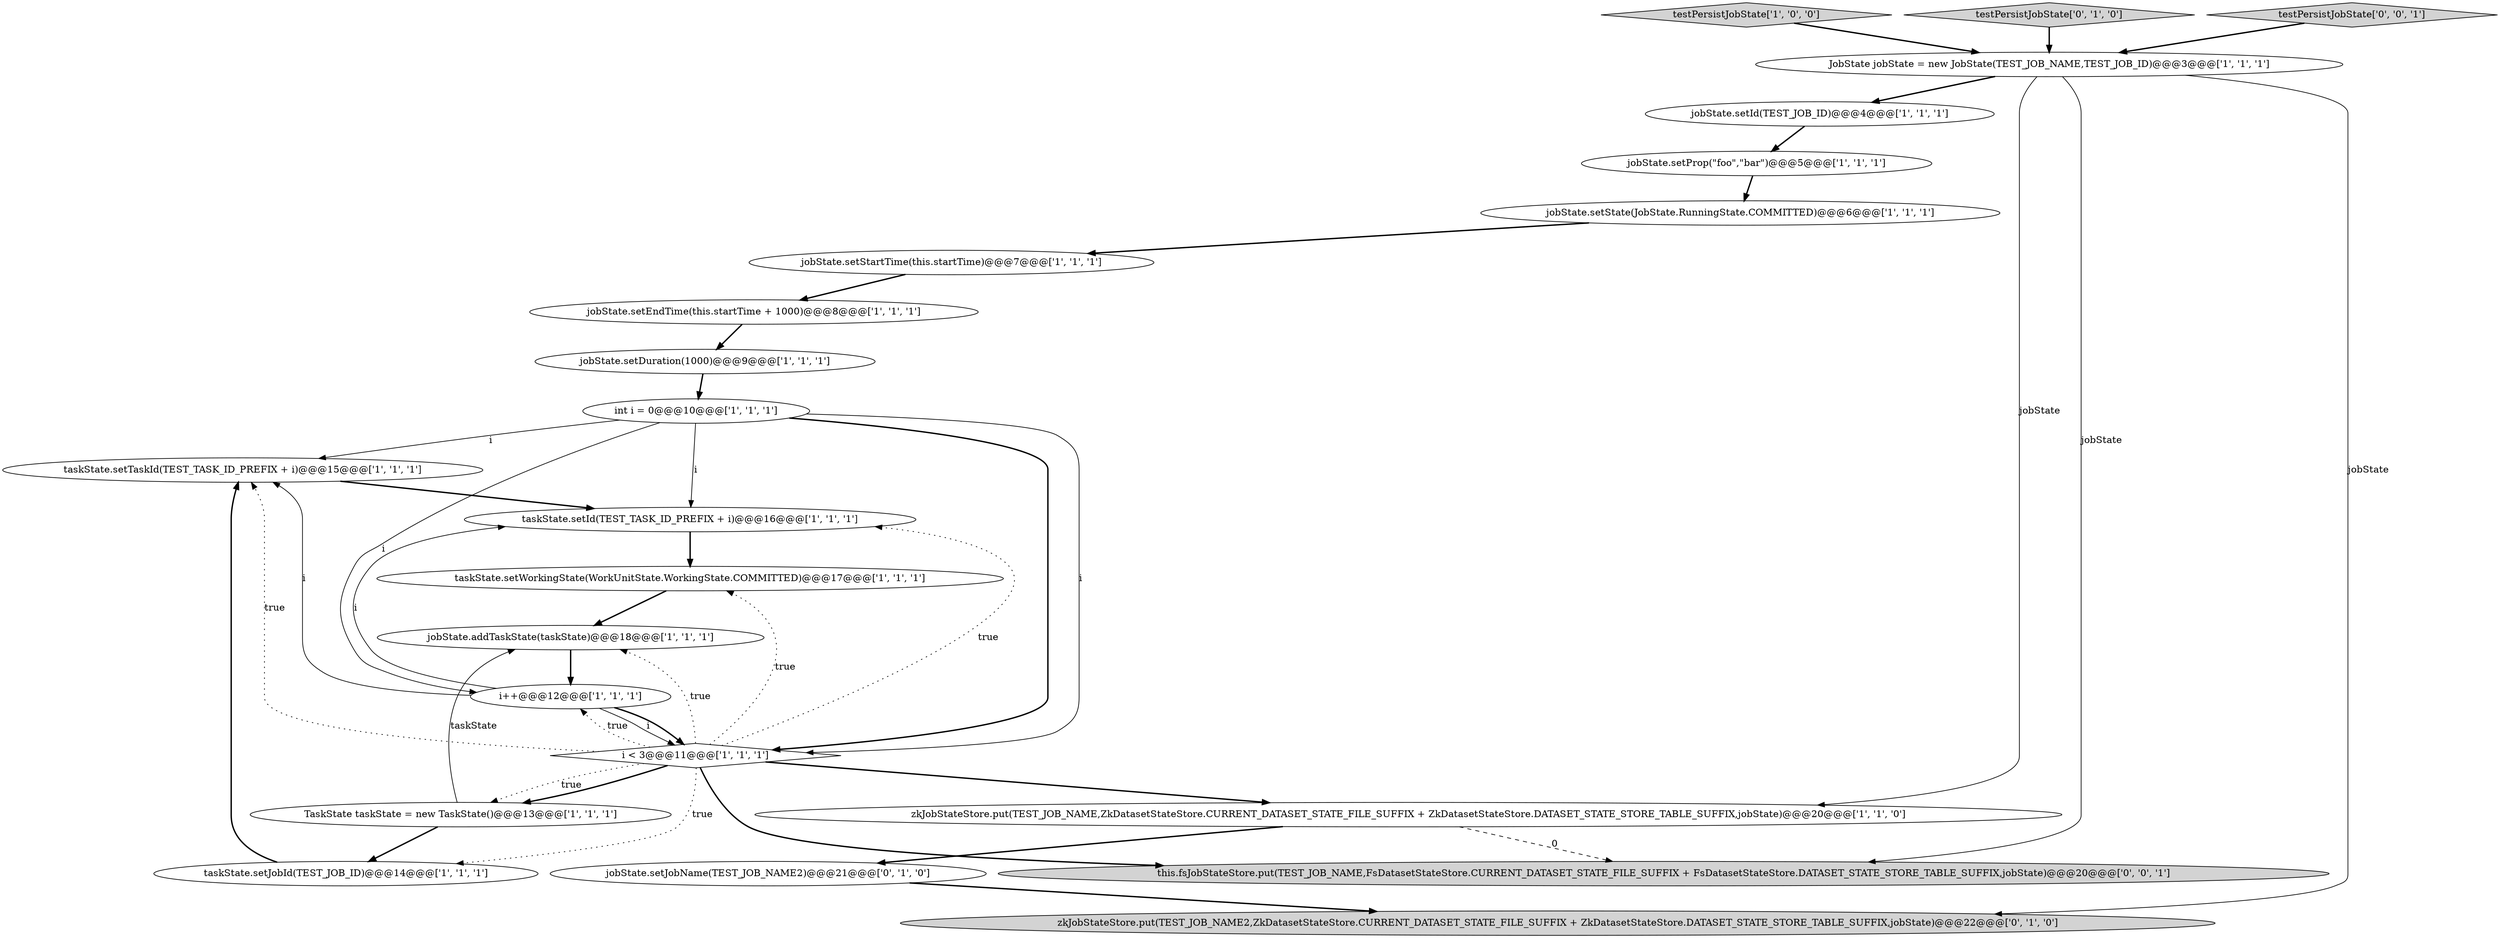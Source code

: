 digraph {
22 [style = filled, label = "this.fsJobStateStore.put(TEST_JOB_NAME,FsDatasetStateStore.CURRENT_DATASET_STATE_FILE_SUFFIX + FsDatasetStateStore.DATASET_STATE_STORE_TABLE_SUFFIX,jobState)@@@20@@@['0', '0', '1']", fillcolor = lightgray, shape = ellipse image = "AAA0AAABBB3BBB"];
14 [style = filled, label = "testPersistJobState['1', '0', '0']", fillcolor = lightgray, shape = diamond image = "AAA0AAABBB1BBB"];
12 [style = filled, label = "taskState.setTaskId(TEST_TASK_ID_PREFIX + i)@@@15@@@['1', '1', '1']", fillcolor = white, shape = ellipse image = "AAA0AAABBB1BBB"];
3 [style = filled, label = "taskState.setId(TEST_TASK_ID_PREFIX + i)@@@16@@@['1', '1', '1']", fillcolor = white, shape = ellipse image = "AAA0AAABBB1BBB"];
11 [style = filled, label = "taskState.setWorkingState(WorkUnitState.WorkingState.COMMITTED)@@@17@@@['1', '1', '1']", fillcolor = white, shape = ellipse image = "AAA0AAABBB1BBB"];
7 [style = filled, label = "zkJobStateStore.put(TEST_JOB_NAME,ZkDatasetStateStore.CURRENT_DATASET_STATE_FILE_SUFFIX + ZkDatasetStateStore.DATASET_STATE_STORE_TABLE_SUFFIX,jobState)@@@20@@@['1', '1', '0']", fillcolor = white, shape = ellipse image = "AAA0AAABBB1BBB"];
8 [style = filled, label = "jobState.setStartTime(this.startTime)@@@7@@@['1', '1', '1']", fillcolor = white, shape = ellipse image = "AAA0AAABBB1BBB"];
17 [style = filled, label = "jobState.setProp(\"foo\",\"bar\")@@@5@@@['1', '1', '1']", fillcolor = white, shape = ellipse image = "AAA0AAABBB1BBB"];
20 [style = filled, label = "jobState.setJobName(TEST_JOB_NAME2)@@@21@@@['0', '1', '0']", fillcolor = white, shape = ellipse image = "AAA1AAABBB2BBB"];
16 [style = filled, label = "jobState.addTaskState(taskState)@@@18@@@['1', '1', '1']", fillcolor = white, shape = ellipse image = "AAA0AAABBB1BBB"];
1 [style = filled, label = "TaskState taskState = new TaskState()@@@13@@@['1', '1', '1']", fillcolor = white, shape = ellipse image = "AAA0AAABBB1BBB"];
9 [style = filled, label = "taskState.setJobId(TEST_JOB_ID)@@@14@@@['1', '1', '1']", fillcolor = white, shape = ellipse image = "AAA0AAABBB1BBB"];
6 [style = filled, label = "jobState.setId(TEST_JOB_ID)@@@4@@@['1', '1', '1']", fillcolor = white, shape = ellipse image = "AAA0AAABBB1BBB"];
0 [style = filled, label = "i < 3@@@11@@@['1', '1', '1']", fillcolor = white, shape = diamond image = "AAA0AAABBB1BBB"];
4 [style = filled, label = "jobState.setDuration(1000)@@@9@@@['1', '1', '1']", fillcolor = white, shape = ellipse image = "AAA0AAABBB1BBB"];
5 [style = filled, label = "i++@@@12@@@['1', '1', '1']", fillcolor = white, shape = ellipse image = "AAA0AAABBB1BBB"];
19 [style = filled, label = "testPersistJobState['0', '1', '0']", fillcolor = lightgray, shape = diamond image = "AAA0AAABBB2BBB"];
18 [style = filled, label = "zkJobStateStore.put(TEST_JOB_NAME2,ZkDatasetStateStore.CURRENT_DATASET_STATE_FILE_SUFFIX + ZkDatasetStateStore.DATASET_STATE_STORE_TABLE_SUFFIX,jobState)@@@22@@@['0', '1', '0']", fillcolor = lightgray, shape = ellipse image = "AAA1AAABBB2BBB"];
21 [style = filled, label = "testPersistJobState['0', '0', '1']", fillcolor = lightgray, shape = diamond image = "AAA0AAABBB3BBB"];
2 [style = filled, label = "int i = 0@@@10@@@['1', '1', '1']", fillcolor = white, shape = ellipse image = "AAA0AAABBB1BBB"];
15 [style = filled, label = "jobState.setEndTime(this.startTime + 1000)@@@8@@@['1', '1', '1']", fillcolor = white, shape = ellipse image = "AAA0AAABBB1BBB"];
13 [style = filled, label = "jobState.setState(JobState.RunningState.COMMITTED)@@@6@@@['1', '1', '1']", fillcolor = white, shape = ellipse image = "AAA0AAABBB1BBB"];
10 [style = filled, label = "JobState jobState = new JobState(TEST_JOB_NAME,TEST_JOB_ID)@@@3@@@['1', '1', '1']", fillcolor = white, shape = ellipse image = "AAA0AAABBB1BBB"];
0->16 [style = dotted, label="true"];
0->1 [style = dotted, label="true"];
3->11 [style = bold, label=""];
19->10 [style = bold, label=""];
1->9 [style = bold, label=""];
10->6 [style = bold, label=""];
0->22 [style = bold, label=""];
0->7 [style = bold, label=""];
20->18 [style = bold, label=""];
15->4 [style = bold, label=""];
1->16 [style = solid, label="taskState"];
5->12 [style = solid, label="i"];
2->0 [style = solid, label="i"];
0->3 [style = dotted, label="true"];
0->12 [style = dotted, label="true"];
6->17 [style = bold, label=""];
11->16 [style = bold, label=""];
2->5 [style = solid, label="i"];
7->20 [style = bold, label=""];
10->7 [style = solid, label="jobState"];
0->1 [style = bold, label=""];
21->10 [style = bold, label=""];
4->2 [style = bold, label=""];
0->5 [style = dotted, label="true"];
5->0 [style = bold, label=""];
0->9 [style = dotted, label="true"];
5->0 [style = solid, label="i"];
7->22 [style = dashed, label="0"];
12->3 [style = bold, label=""];
17->13 [style = bold, label=""];
2->3 [style = solid, label="i"];
0->11 [style = dotted, label="true"];
16->5 [style = bold, label=""];
5->3 [style = solid, label="i"];
10->22 [style = solid, label="jobState"];
2->0 [style = bold, label=""];
13->8 [style = bold, label=""];
10->18 [style = solid, label="jobState"];
14->10 [style = bold, label=""];
8->15 [style = bold, label=""];
2->12 [style = solid, label="i"];
9->12 [style = bold, label=""];
}

